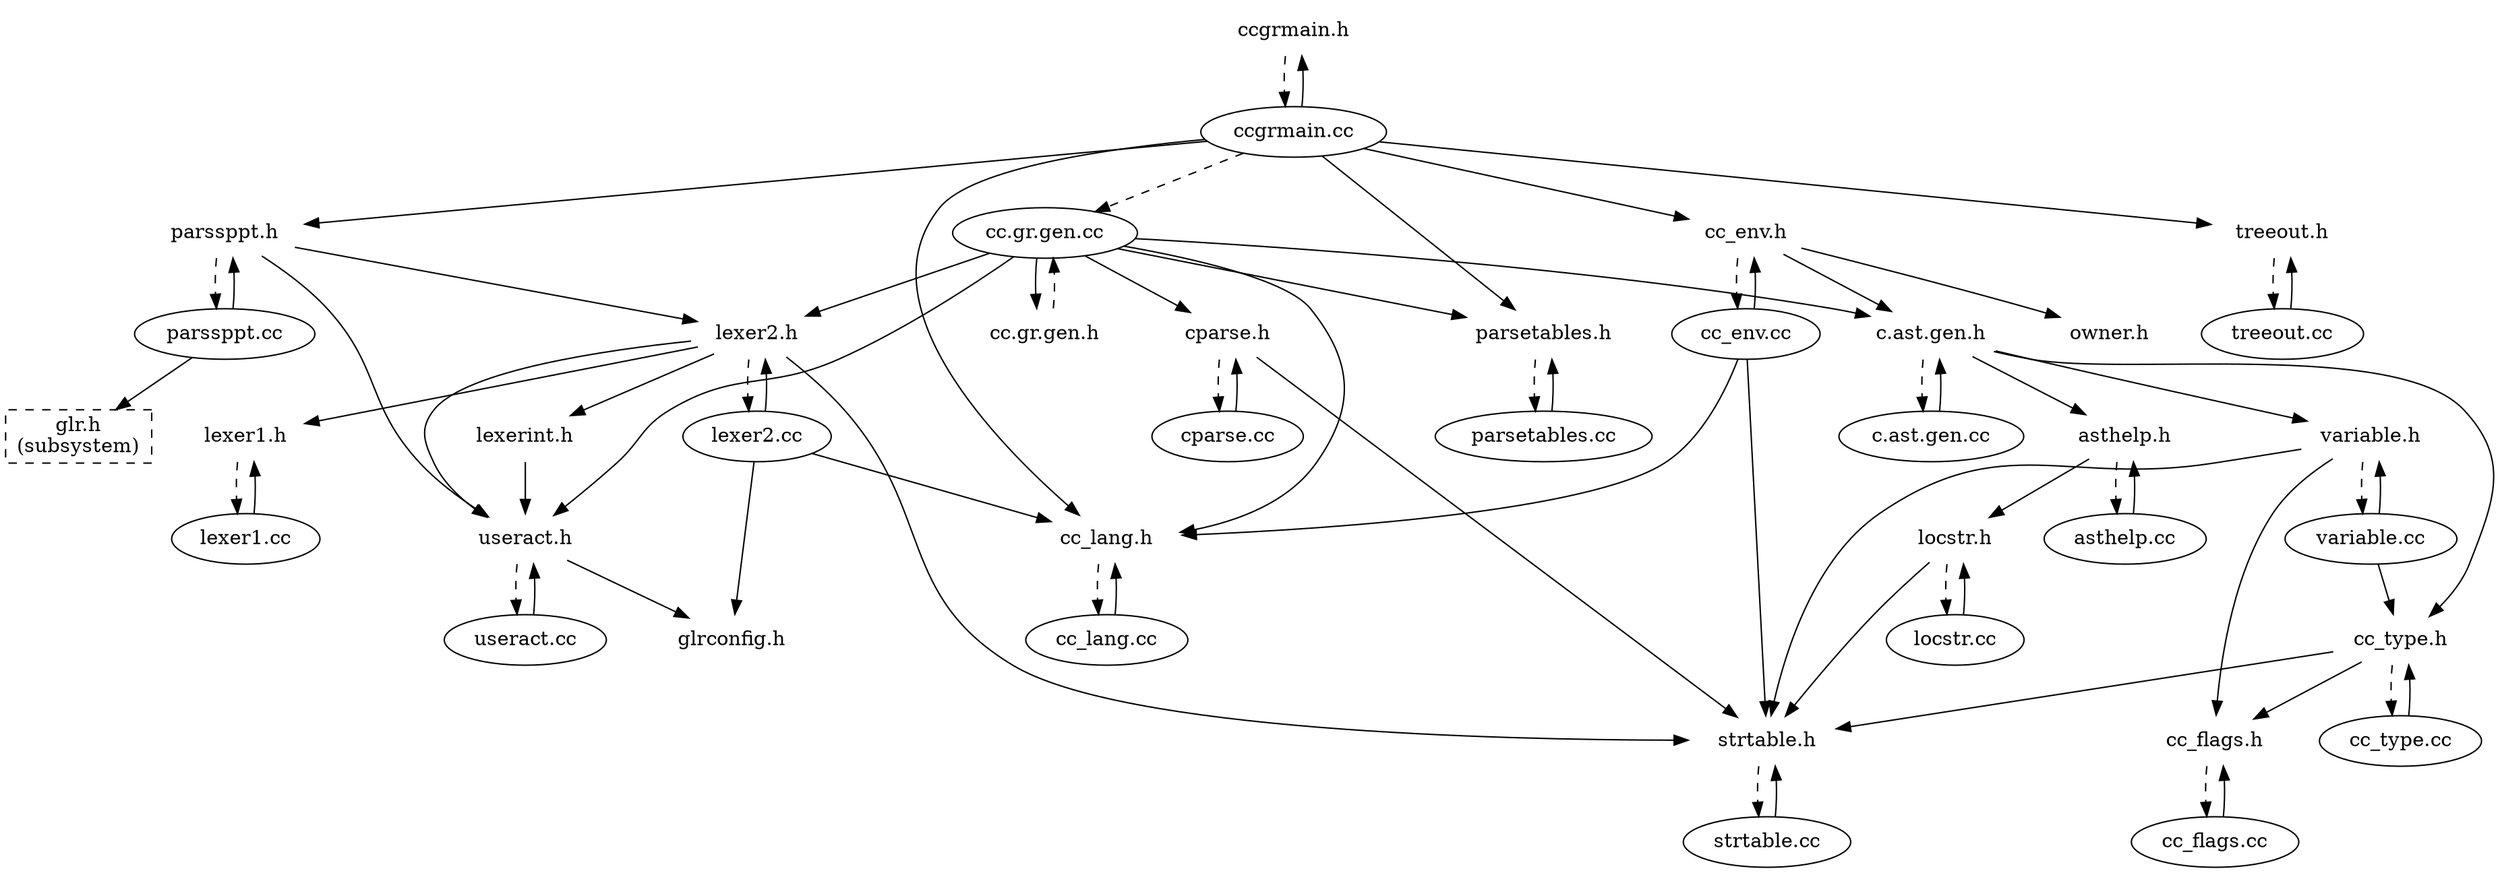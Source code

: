 // dependency graph automatically produced by ../smbase/scan-depends.pl

digraph "Dependencies" {
  "ccgrmain.h" [
    color = white
  ]
  "ccgrmain.cc" [
  ]
  "ccgrmain.h" -> "ccgrmain.cc" [
    style = dashed
    weight = 10
  ]
  "ccgrmain.cc" -> "ccgrmain.h" [
    weight = 10
  ]
  "parssppt.h" [
    color = white
  ]
  "ccgrmain.cc" -> "parssppt.h" [
  ]
  "cc_env.h" [
    color = white
  ]
  "ccgrmain.cc" -> "cc_env.h" [
  ]
  "cc_lang.h" [
    color = white
  ]
  "ccgrmain.cc" -> "cc_lang.h" [
  ]
  "treeout.h" [
    color = white
  ]
  "ccgrmain.cc" -> "treeout.h" [
  ]
  "parsetables.h" [
    color = white
  ]
  "ccgrmain.cc" -> "parsetables.h" [
  ]
  "cc.gr.gen.cc" [
  ]
  "ccgrmain.cc" -> "cc.gr.gen.cc" [
    style = dashed
  ]
  "parssppt.cc" [
  ]
  "parssppt.h" -> "parssppt.cc" [
    style = dashed
    weight = 10
  ]
  "lexer2.h" [
    color = white
  ]
  "parssppt.h" -> "lexer2.h" [
  ]
  "useract.h" [
    color = white
  ]
  "parssppt.h" -> "useract.h" [
  ]
  "cc_env.cc" [
  ]
  "cc_env.h" -> "cc_env.cc" [
    style = dashed
    weight = 10
  ]
  "owner.h" [
    color = white
  ]
  "cc_env.h" -> "owner.h" [
  ]
  "c.ast.gen.h" [
    color = white
  ]
  "cc_env.h" -> "c.ast.gen.h" [
  ]
  "cc_lang.cc" [
  ]
  "cc_lang.h" -> "cc_lang.cc" [
    style = dashed
    weight = 10
  ]
  "treeout.cc" [
  ]
  "treeout.h" -> "treeout.cc" [
    style = dashed
    weight = 10
  ]
  "parsetables.cc" [
  ]
  "parsetables.h" -> "parsetables.cc" [
    style = dashed
    weight = 10
  ]
  "cc.gr.gen.cc" -> "useract.h" [
  ]
  "cc.gr.gen.cc" -> "parsetables.h" [
  ]
  "cc.gr.gen.cc" -> "lexer2.h" [
  ]
  "cparse.h" [
    color = white
  ]
  "cc.gr.gen.cc" -> "cparse.h" [
  ]
  "cc.gr.gen.cc" -> "c.ast.gen.h" [
  ]
  "cc.gr.gen.cc" -> "cc_lang.h" [
  ]
  "cc.gr.gen.h" [
    color = white
  ]
  "cc.gr.gen.cc" -> "cc.gr.gen.h" [
    weight = 10
  ]
  "parssppt.cc" -> "parssppt.h" [
    weight = 10
  ]
  "glr.h" [
    label = "glr.h\n(subsystem)"
    shape = box
    style = dashed
  ]
  "parssppt.cc" -> "glr.h" [
  ]
  "lexer2.cc" [
  ]
  "lexer2.h" -> "lexer2.cc" [
    style = dashed
    weight = 10
  ]
  "lexer1.h" [
    color = white
  ]
  "lexer2.h" -> "lexer1.h" [
  ]
  "strtable.h" [
    color = white
  ]
  "lexer2.h" -> "strtable.h" [
  ]
  "lexer2.h" -> "useract.h" [
  ]
  "lexerint.h" [
    color = white
  ]
  "lexer2.h" -> "lexerint.h" [
  ]
  "useract.cc" [
  ]
  "useract.h" -> "useract.cc" [
    style = dashed
    weight = 10
  ]
  "glrconfig.h" [
    color = white
  ]
  "useract.h" -> "glrconfig.h" [
  ]
  "cc_env.cc" -> "cc_env.h" [
    weight = 10
  ]
  "cc_env.cc" -> "strtable.h" [
  ]
  "cc_env.cc" -> "cc_lang.h" [
  ]
  "c.ast.gen.cc" [
  ]
  "c.ast.gen.h" -> "c.ast.gen.cc" [
    style = dashed
    weight = 10
  ]
  "asthelp.h" [
    color = white
  ]
  "c.ast.gen.h" -> "asthelp.h" [
  ]
  "variable.h" [
    color = white
  ]
  "c.ast.gen.h" -> "variable.h" [
  ]
  "cc_type.h" [
    color = white
  ]
  "c.ast.gen.h" -> "cc_type.h" [
  ]
  "cc_lang.cc" -> "cc_lang.h" [
    weight = 10
  ]
  "treeout.cc" -> "treeout.h" [
    weight = 10
  ]
  "parsetables.cc" -> "parsetables.h" [
    weight = 10
  ]
  "cparse.cc" [
  ]
  "cparse.h" -> "cparse.cc" [
    style = dashed
    weight = 10
  ]
  "cparse.h" -> "strtable.h" [
  ]
  "cc.gr.gen.h" -> "cc.gr.gen.cc" [
    style = dashed
    weight = 10
  ]
  "lexer2.cc" -> "lexer2.h" [
    weight = 10
  ]
  "lexer2.cc" -> "cc_lang.h" [
  ]
  "lexer2.cc" -> "glrconfig.h" [
  ]
  "lexer1.cc" [
  ]
  "lexer1.h" -> "lexer1.cc" [
    style = dashed
    weight = 10
  ]
  "strtable.cc" [
  ]
  "strtable.h" -> "strtable.cc" [
    style = dashed
    weight = 10
  ]
  "lexerint.h" -> "useract.h" [
  ]
  "useract.cc" -> "useract.h" [
    weight = 10
  ]
  "c.ast.gen.cc" -> "c.ast.gen.h" [
    weight = 10
  ]
  "asthelp.cc" [
  ]
  "asthelp.h" -> "asthelp.cc" [
    style = dashed
    weight = 10
  ]
  "locstr.h" [
    color = white
  ]
  "asthelp.h" -> "locstr.h" [
  ]
  "variable.cc" [
  ]
  "variable.h" -> "variable.cc" [
    style = dashed
    weight = 10
  ]
  "variable.h" -> "strtable.h" [
  ]
  "cc_flags.h" [
    color = white
  ]
  "variable.h" -> "cc_flags.h" [
  ]
  "cc_type.cc" [
  ]
  "cc_type.h" -> "cc_type.cc" [
    style = dashed
    weight = 10
  ]
  "cc_type.h" -> "cc_flags.h" [
  ]
  "cc_type.h" -> "strtable.h" [
  ]
  "cparse.cc" -> "cparse.h" [
    weight = 10
  ]
  "lexer1.cc" -> "lexer1.h" [
    weight = 10
  ]
  "strtable.cc" -> "strtable.h" [
    weight = 10
  ]
  "asthelp.cc" -> "asthelp.h" [
    weight = 10
  ]
  "locstr.cc" [
  ]
  "locstr.h" -> "locstr.cc" [
    style = dashed
    weight = 10
  ]
  "locstr.h" -> "strtable.h" [
  ]
  "variable.cc" -> "variable.h" [
    weight = 10
  ]
  "variable.cc" -> "cc_type.h" [
  ]
  "cc_flags.cc" [
  ]
  "cc_flags.h" -> "cc_flags.cc" [
    style = dashed
    weight = 10
  ]
  "cc_type.cc" -> "cc_type.h" [
    weight = 10
  ]
  "locstr.cc" -> "locstr.h" [
    weight = 10
  ]
  "cc_flags.cc" -> "cc_flags.h" [
    weight = 10
  ]
}
